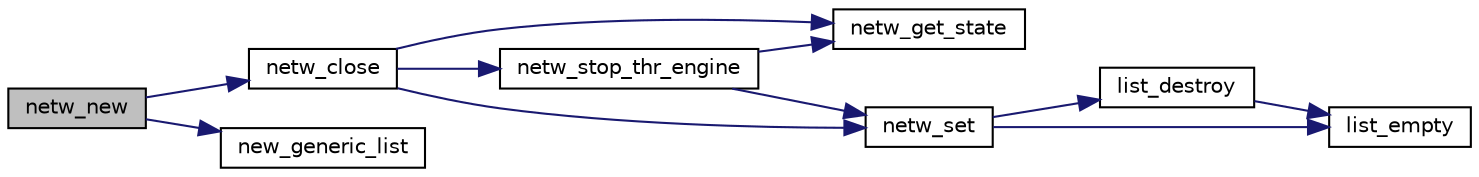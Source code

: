 digraph G
{
  edge [fontname="Helvetica",fontsize="10",labelfontname="Helvetica",labelfontsize="10"];
  node [fontname="Helvetica",fontsize="10",shape=record];
  rankdir=LR;
  Node1 [label="netw_new",height=0.2,width=0.4,color="black", fillcolor="grey75", style="filled" fontcolor="black"];
  Node1 -> Node2 [color="midnightblue",fontsize="10",style="solid",fontname="Helvetica"];
  Node2 [label="netw_close",height=0.2,width=0.4,color="black", fillcolor="white", style="filled",URL="$n__network_8c.html#a21ef00b81f8d13f6106f8c94ca13d8e0",tooltip="Closing a specified Network, destroy queues, free the structure."];
  Node2 -> Node3 [color="midnightblue",fontsize="10",style="solid",fontname="Helvetica"];
  Node3 [label="netw_get_state",height=0.2,width=0.4,color="black", fillcolor="white", style="filled",URL="$n__network_8c.html#af25c0f462f174092815b0c5d019441db",tooltip="Get the state of a network."];
  Node2 -> Node4 [color="midnightblue",fontsize="10",style="solid",fontname="Helvetica"];
  Node4 [label="netw_set",height=0.2,width=0.4,color="black", fillcolor="white", style="filled",URL="$n__network_8c.html#aa8e1fe7978995197f08aa0ef24a76c33",tooltip="Restart or reset the specified network ability."];
  Node4 -> Node5 [color="midnightblue",fontsize="10",style="solid",fontname="Helvetica"];
  Node5 [label="list_destroy",height=0.2,width=0.4,color="black", fillcolor="white", style="filled",URL="$n__list_8c.html#a90d32fef68ce6f3ec0a7b4085690c755",tooltip="Empty and Free a list container. Call the destructor each time."];
  Node5 -> Node6 [color="midnightblue",fontsize="10",style="solid",fontname="Helvetica"];
  Node6 [label="list_empty",height=0.2,width=0.4,color="black", fillcolor="white", style="filled",URL="$n__list_8c.html#a1dafe7a250ddad51fadd375f057287e7",tooltip="Empty a LIST list of pointers."];
  Node4 -> Node6 [color="midnightblue",fontsize="10",style="solid",fontname="Helvetica"];
  Node2 -> Node7 [color="midnightblue",fontsize="10",style="solid",fontname="Helvetica"];
  Node7 [label="netw_stop_thr_engine",height=0.2,width=0.4,color="black", fillcolor="white", style="filled",URL="$n__network_8c.html#ae88f40a3bcc364e8a8721c2fedffaa4e",tooltip="Stop a NETWORK connection sending and receing thread."];
  Node7 -> Node3 [color="midnightblue",fontsize="10",style="solid",fontname="Helvetica"];
  Node7 -> Node4 [color="midnightblue",fontsize="10",style="solid",fontname="Helvetica"];
  Node1 -> Node8 [color="midnightblue",fontsize="10",style="solid",fontname="Helvetica"];
  Node8 [label="new_generic_list",height=0.2,width=0.4,color="black", fillcolor="white", style="filled",URL="$n__list_8c.html#ada615e3b144e97bcff147dfe89f6fef6",tooltip="Initialiaze a generic list container to max_items pointers."];
}
